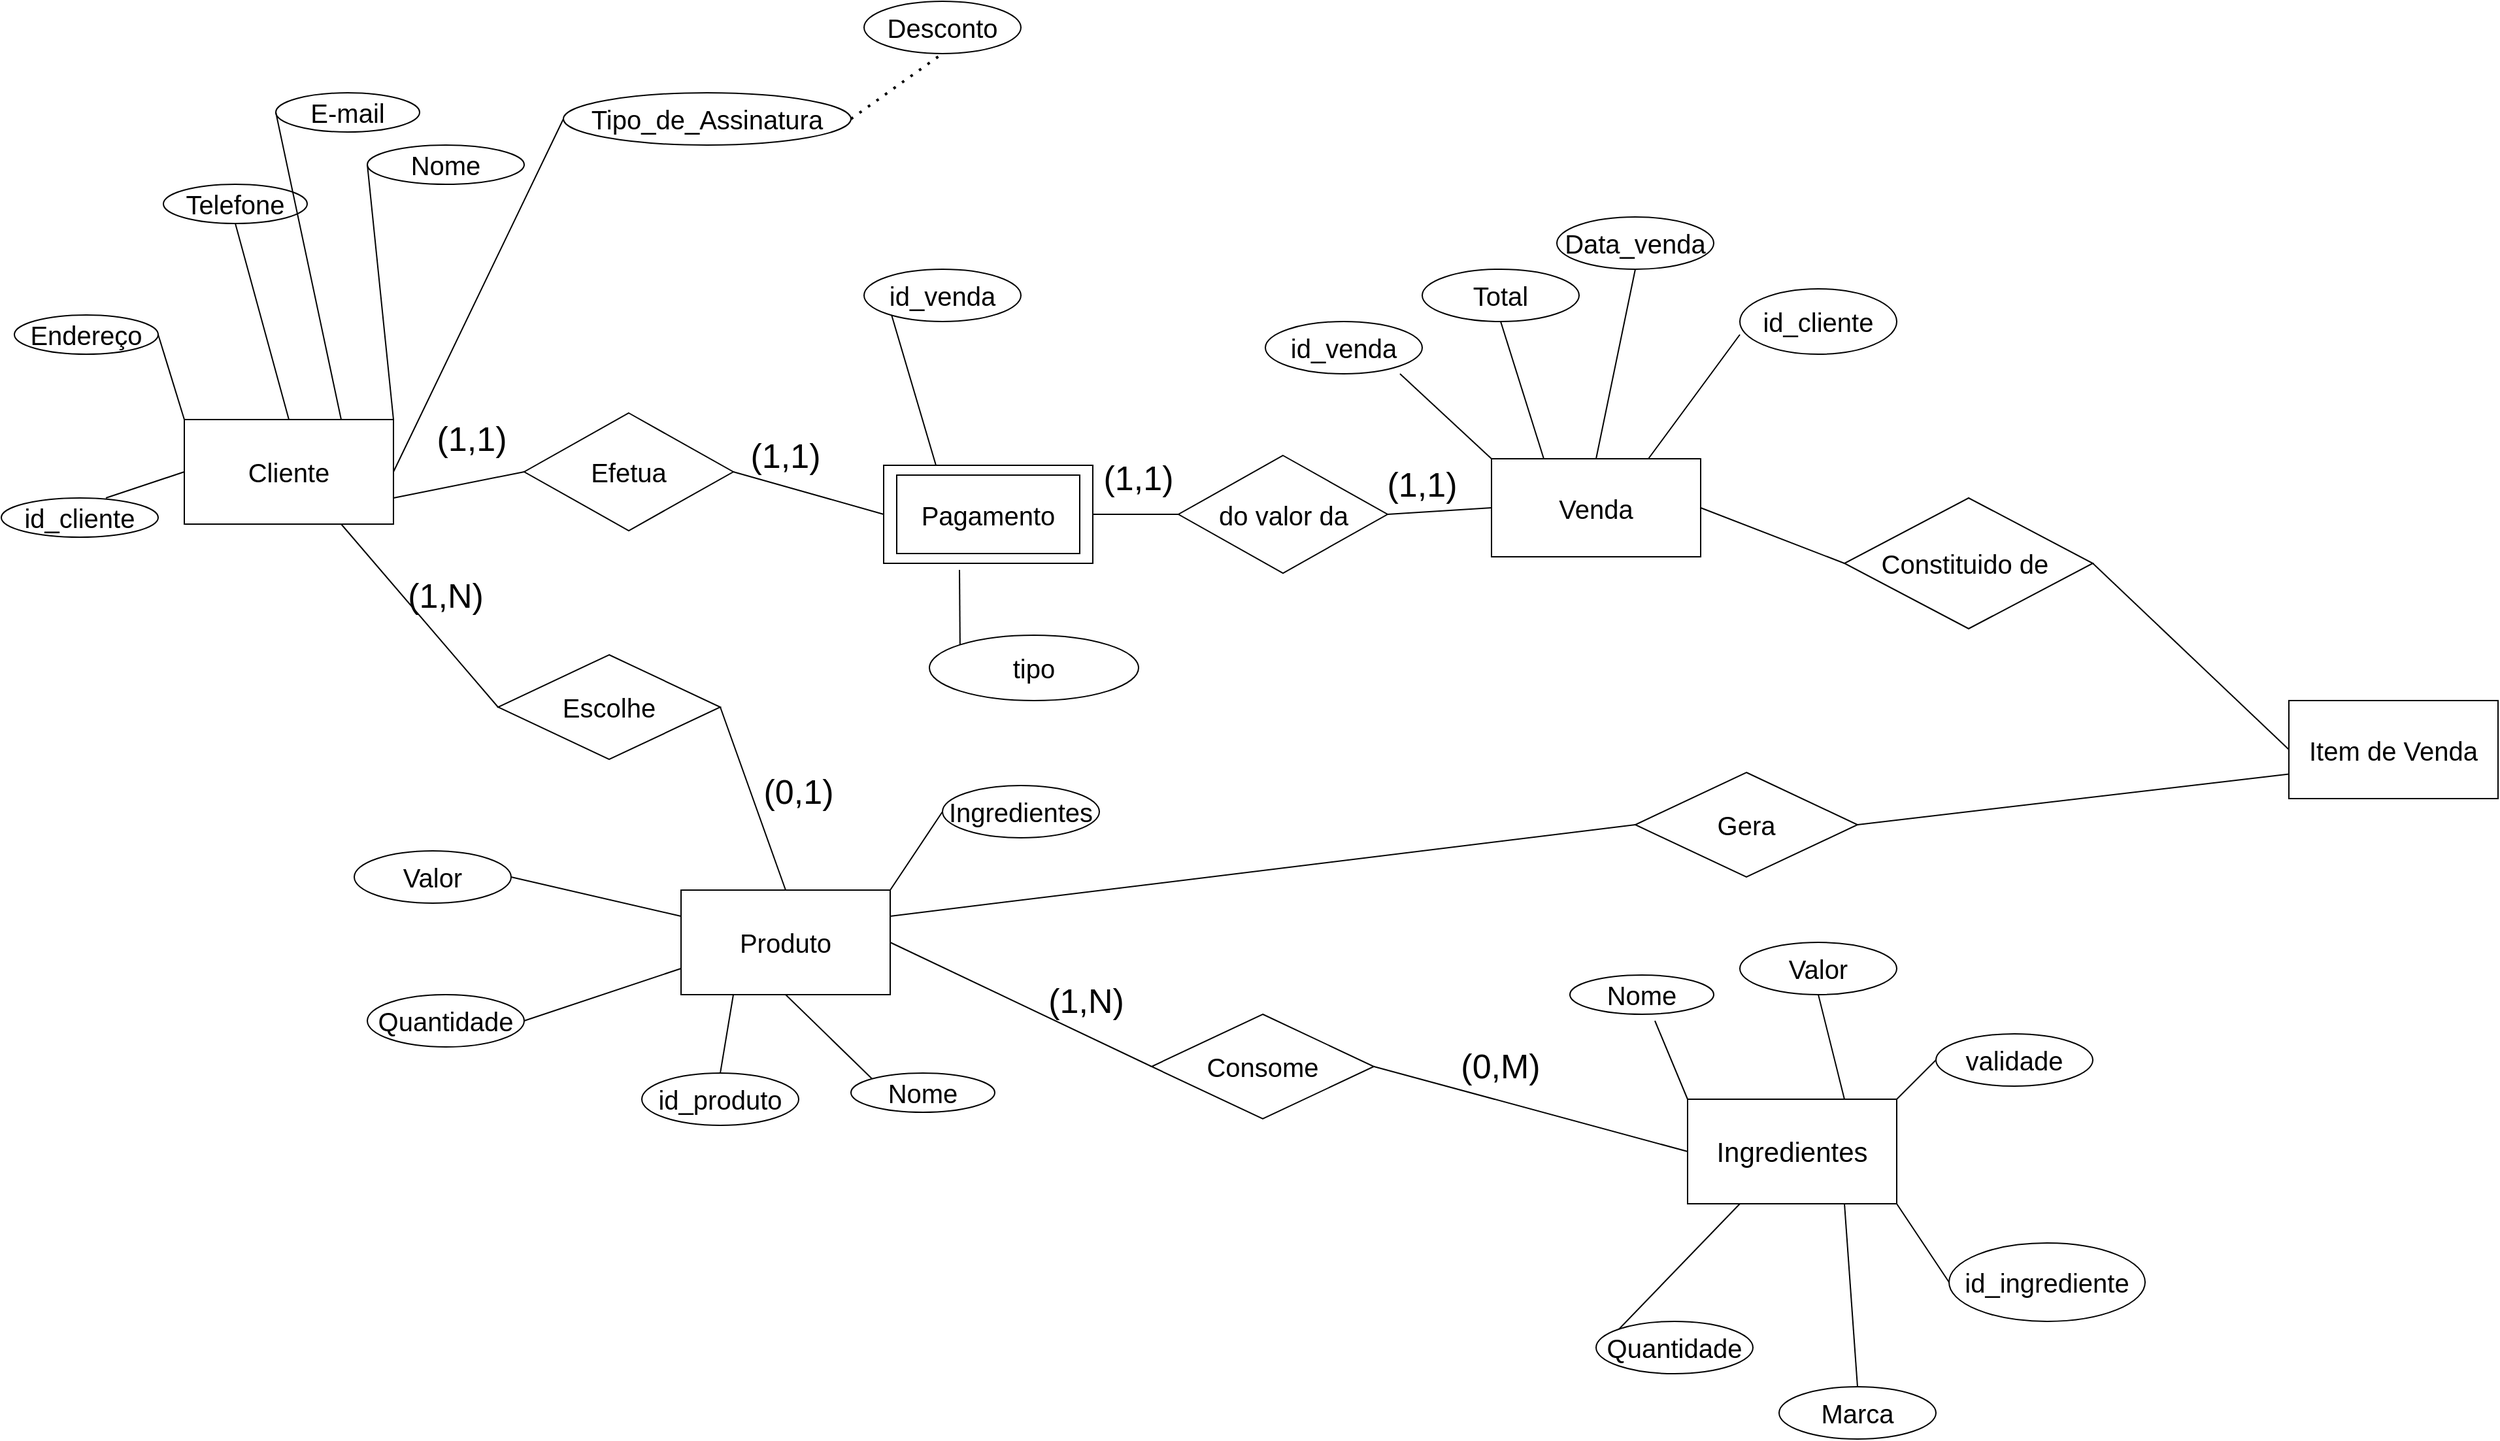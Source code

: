 <mxfile version="24.7.5">
  <diagram name="Página-1" id="vJEMWnyEoqHbHypD12Wy">
    <mxGraphModel dx="1956" dy="2382" grid="1" gridSize="10" guides="1" tooltips="1" connect="1" arrows="1" fold="1" page="1" pageScale="1" pageWidth="827" pageHeight="1169" math="0" shadow="0">
      <root>
        <mxCell id="0" />
        <mxCell id="1" parent="0" />
        <mxCell id="2FXXEjFqD5Uwn6YSj8MS-2" value="&lt;font style=&quot;font-size: 20px;&quot;&gt;Produto&lt;/font&gt;" style="rounded=0;whiteSpace=wrap;html=1;" parent="1" vertex="1">
          <mxGeometry x="700" y="560" width="160" height="80" as="geometry" />
        </mxCell>
        <mxCell id="2FXXEjFqD5Uwn6YSj8MS-3" value="&lt;span style=&quot;font-size: 21px;&quot;&gt;Ingredientes&lt;/span&gt;" style="rounded=0;whiteSpace=wrap;html=1;" parent="1" vertex="1">
          <mxGeometry x="1470" y="720" width="160" height="80" as="geometry" />
        </mxCell>
        <mxCell id="2FXXEjFqD5Uwn6YSj8MS-7" value="&lt;font style=&quot;font-size: 20px;&quot;&gt;Cliente&lt;/font&gt;" style="rounded=0;whiteSpace=wrap;html=1;" parent="1" vertex="1">
          <mxGeometry x="320" y="200" width="160" height="80" as="geometry" />
        </mxCell>
        <mxCell id="2FXXEjFqD5Uwn6YSj8MS-8" value="&lt;font style=&quot;font-size: 20px;&quot;&gt;Escolhe&lt;/font&gt;" style="rhombus;whiteSpace=wrap;html=1;" parent="1" vertex="1">
          <mxGeometry x="560" y="380" width="170" height="80" as="geometry" />
        </mxCell>
        <mxCell id="2FXXEjFqD5Uwn6YSj8MS-9" value="&lt;font style=&quot;font-size: 20px;&quot;&gt;Consome&lt;/font&gt;" style="rhombus;whiteSpace=wrap;html=1;" parent="1" vertex="1">
          <mxGeometry x="1060" y="655" width="170" height="80" as="geometry" />
        </mxCell>
        <mxCell id="2FXXEjFqD5Uwn6YSj8MS-18" value="&lt;font style=&quot;font-size: 20px;&quot;&gt;Nome&lt;/font&gt;" style="ellipse;whiteSpace=wrap;html=1;" parent="1" vertex="1">
          <mxGeometry x="460" y="-10" width="120" height="30" as="geometry" />
        </mxCell>
        <mxCell id="2FXXEjFqD5Uwn6YSj8MS-21" value="&lt;font style=&quot;font-size: 20px;&quot;&gt;id_cliente&lt;/font&gt;" style="ellipse;whiteSpace=wrap;html=1;" parent="1" vertex="1">
          <mxGeometry x="180" y="260" width="120" height="30" as="geometry" />
        </mxCell>
        <mxCell id="2FXXEjFqD5Uwn6YSj8MS-23" value="&lt;span style=&quot;font-size: 20px;&quot;&gt;Tipo_de_Assinatura&lt;/span&gt;" style="ellipse;whiteSpace=wrap;html=1;" parent="1" vertex="1">
          <mxGeometry x="610" y="-50" width="220" height="40" as="geometry" />
        </mxCell>
        <mxCell id="2FXXEjFqD5Uwn6YSj8MS-25" value="&lt;font style=&quot;font-size: 20px;&quot;&gt;E-mail&lt;/font&gt;" style="ellipse;whiteSpace=wrap;html=1;" parent="1" vertex="1">
          <mxGeometry x="390" y="-50" width="110" height="30" as="geometry" />
        </mxCell>
        <mxCell id="2FXXEjFqD5Uwn6YSj8MS-27" value="&lt;font style=&quot;font-size: 20px;&quot;&gt;Telefone&lt;/font&gt;" style="ellipse;whiteSpace=wrap;html=1;" parent="1" vertex="1">
          <mxGeometry x="304" y="20" width="110" height="30" as="geometry" />
        </mxCell>
        <mxCell id="2FXXEjFqD5Uwn6YSj8MS-30" value="&lt;font style=&quot;font-size: 20px;&quot;&gt;Nome&lt;/font&gt;" style="ellipse;whiteSpace=wrap;html=1;" parent="1" vertex="1">
          <mxGeometry x="1380" y="625" width="110" height="30" as="geometry" />
        </mxCell>
        <mxCell id="2FXXEjFqD5Uwn6YSj8MS-32" value="&lt;font style=&quot;font-size: 20px;&quot;&gt;id_ingrediente&lt;/font&gt;" style="ellipse;whiteSpace=wrap;html=1;" parent="1" vertex="1">
          <mxGeometry x="1670" y="830" width="150" height="60" as="geometry" />
        </mxCell>
        <mxCell id="2FXXEjFqD5Uwn6YSj8MS-35" value="&lt;font style=&quot;font-size: 20px;&quot;&gt;id_produto&lt;/font&gt;" style="ellipse;whiteSpace=wrap;html=1;" parent="1" vertex="1">
          <mxGeometry x="670" y="700" width="120" height="40" as="geometry" />
        </mxCell>
        <mxCell id="2FXXEjFqD5Uwn6YSj8MS-37" value="&lt;font style=&quot;font-size: 20px;&quot;&gt;Nome&lt;/font&gt;" style="ellipse;whiteSpace=wrap;html=1;" parent="1" vertex="1">
          <mxGeometry x="830" y="700" width="110" height="30" as="geometry" />
        </mxCell>
        <mxCell id="2FXXEjFqD5Uwn6YSj8MS-39" value="&lt;font style=&quot;font-size: 20px;&quot;&gt;Quantidade&lt;/font&gt;" style="ellipse;whiteSpace=wrap;html=1;" parent="1" vertex="1">
          <mxGeometry x="1400" y="890" width="120" height="40" as="geometry" />
        </mxCell>
        <mxCell id="2FXXEjFqD5Uwn6YSj8MS-41" value="&lt;font style=&quot;font-size: 20px;&quot;&gt;Marca&lt;/font&gt;" style="ellipse;whiteSpace=wrap;html=1;" parent="1" vertex="1">
          <mxGeometry x="1540" y="940" width="120" height="40" as="geometry" />
        </mxCell>
        <mxCell id="2FXXEjFqD5Uwn6YSj8MS-43" value="&lt;font style=&quot;font-size: 20px;&quot;&gt;Quantidade&lt;/font&gt;" style="ellipse;whiteSpace=wrap;html=1;" parent="1" vertex="1">
          <mxGeometry x="460" y="640" width="120" height="40" as="geometry" />
        </mxCell>
        <mxCell id="2FXXEjFqD5Uwn6YSj8MS-45" value="&lt;font style=&quot;font-size: 20px;&quot;&gt;Valor&lt;/font&gt;" style="ellipse;whiteSpace=wrap;html=1;" parent="1" vertex="1">
          <mxGeometry x="450" y="530" width="120" height="40" as="geometry" />
        </mxCell>
        <mxCell id="2FXXEjFqD5Uwn6YSj8MS-47" value="&lt;font style=&quot;font-size: 20px;&quot;&gt;Valor&lt;/font&gt;" style="ellipse;whiteSpace=wrap;html=1;" parent="1" vertex="1">
          <mxGeometry x="1510" y="600" width="120" height="40" as="geometry" />
        </mxCell>
        <mxCell id="2FXXEjFqD5Uwn6YSj8MS-49" value="&lt;font style=&quot;font-size: 20px;&quot;&gt;Ingredientes&lt;/font&gt;" style="ellipse;whiteSpace=wrap;html=1;" parent="1" vertex="1">
          <mxGeometry x="900" y="480" width="120" height="40" as="geometry" />
        </mxCell>
        <mxCell id="2FXXEjFqD5Uwn6YSj8MS-52" value="&lt;font style=&quot;font-size: 20px;&quot;&gt;Desconto&lt;/font&gt;" style="ellipse;whiteSpace=wrap;html=1;" parent="1" vertex="1">
          <mxGeometry x="840" y="-120" width="120" height="40" as="geometry" />
        </mxCell>
        <mxCell id="2FXXEjFqD5Uwn6YSj8MS-70" value="" style="endArrow=none;html=1;rounded=0;exitX=0.75;exitY=0;exitDx=0;exitDy=0;entryX=0.5;entryY=1;entryDx=0;entryDy=0;" parent="1" source="2FXXEjFqD5Uwn6YSj8MS-3" edge="1">
          <mxGeometry width="50" height="50" relative="1" as="geometry">
            <mxPoint x="1780" y="660" as="sourcePoint" />
            <mxPoint x="1570" y="640" as="targetPoint" />
          </mxGeometry>
        </mxCell>
        <mxCell id="2FXXEjFqD5Uwn6YSj8MS-71" value="" style="endArrow=none;html=1;rounded=0;exitX=0;exitY=0;exitDx=0;exitDy=0;entryX=0.5;entryY=1;entryDx=0;entryDy=0;" parent="1" source="2FXXEjFqD5Uwn6YSj8MS-3" edge="1">
          <mxGeometry width="50" height="50" relative="1" as="geometry">
            <mxPoint x="1590" y="730" as="sourcePoint" />
            <mxPoint x="1445" y="660" as="targetPoint" />
          </mxGeometry>
        </mxCell>
        <mxCell id="2FXXEjFqD5Uwn6YSj8MS-72" value="" style="endArrow=none;html=1;rounded=0;exitX=1;exitY=1;exitDx=0;exitDy=0;entryX=0;entryY=0.5;entryDx=0;entryDy=0;" parent="1" source="2FXXEjFqD5Uwn6YSj8MS-3" target="2FXXEjFqD5Uwn6YSj8MS-32" edge="1">
          <mxGeometry width="50" height="50" relative="1" as="geometry">
            <mxPoint x="1470" y="730" as="sourcePoint" />
            <mxPoint x="1455" y="670" as="targetPoint" />
          </mxGeometry>
        </mxCell>
        <mxCell id="2FXXEjFqD5Uwn6YSj8MS-73" value="" style="endArrow=none;html=1;rounded=0;exitX=0.25;exitY=1;exitDx=0;exitDy=0;entryX=0;entryY=0;entryDx=0;entryDy=0;" parent="1" source="2FXXEjFqD5Uwn6YSj8MS-3" target="2FXXEjFqD5Uwn6YSj8MS-39" edge="1">
          <mxGeometry width="50" height="50" relative="1" as="geometry">
            <mxPoint x="1470" y="770" as="sourcePoint" />
            <mxPoint x="1400" y="863" as="targetPoint" />
          </mxGeometry>
        </mxCell>
        <mxCell id="2FXXEjFqD5Uwn6YSj8MS-74" value="" style="endArrow=none;html=1;rounded=0;exitX=0.75;exitY=1;exitDx=0;exitDy=0;entryX=0.5;entryY=0;entryDx=0;entryDy=0;" parent="1" source="2FXXEjFqD5Uwn6YSj8MS-3" edge="1">
          <mxGeometry width="50" height="50" relative="1" as="geometry">
            <mxPoint x="1510" y="810" as="sourcePoint" />
            <mxPoint x="1600" y="940" as="targetPoint" />
          </mxGeometry>
        </mxCell>
        <mxCell id="2FXXEjFqD5Uwn6YSj8MS-75" value="" style="endArrow=none;html=1;rounded=0;exitX=0.5;exitY=0;exitDx=0;exitDy=0;entryX=0.25;entryY=1;entryDx=0;entryDy=0;" parent="1" source="2FXXEjFqD5Uwn6YSj8MS-35" target="2FXXEjFqD5Uwn6YSj8MS-2" edge="1">
          <mxGeometry width="50" height="50" relative="1" as="geometry">
            <mxPoint x="780" y="730" as="sourcePoint" />
            <mxPoint x="740" y="650" as="targetPoint" />
          </mxGeometry>
        </mxCell>
        <mxCell id="2FXXEjFqD5Uwn6YSj8MS-76" value="" style="endArrow=none;html=1;rounded=0;exitX=0;exitY=0;exitDx=0;exitDy=0;entryX=0.5;entryY=1;entryDx=0;entryDy=0;" parent="1" source="2FXXEjFqD5Uwn6YSj8MS-37" target="2FXXEjFqD5Uwn6YSj8MS-2" edge="1">
          <mxGeometry width="50" height="50" relative="1" as="geometry">
            <mxPoint x="740" y="710" as="sourcePoint" />
            <mxPoint x="750" y="650" as="targetPoint" />
          </mxGeometry>
        </mxCell>
        <mxCell id="2FXXEjFqD5Uwn6YSj8MS-77" value="" style="endArrow=none;html=1;rounded=0;exitX=1;exitY=0.5;exitDx=0;exitDy=0;entryX=0;entryY=0.75;entryDx=0;entryDy=0;" parent="1" target="2FXXEjFqD5Uwn6YSj8MS-2" edge="1">
          <mxGeometry width="50" height="50" relative="1" as="geometry">
            <mxPoint x="580" y="660" as="sourcePoint" />
            <mxPoint x="760" y="660" as="targetPoint" />
          </mxGeometry>
        </mxCell>
        <mxCell id="2FXXEjFqD5Uwn6YSj8MS-78" value="" style="endArrow=none;html=1;rounded=0;exitX=1;exitY=0.5;exitDx=0;exitDy=0;entryX=0;entryY=0.25;entryDx=0;entryDy=0;" parent="1" target="2FXXEjFqD5Uwn6YSj8MS-2" edge="1">
          <mxGeometry width="50" height="50" relative="1" as="geometry">
            <mxPoint x="570.0" y="550" as="sourcePoint" />
            <mxPoint x="770" y="670" as="targetPoint" />
          </mxGeometry>
        </mxCell>
        <mxCell id="2FXXEjFqD5Uwn6YSj8MS-79" value="" style="endArrow=none;html=1;rounded=0;exitX=0;exitY=0.5;exitDx=0;exitDy=0;entryX=1;entryY=0;entryDx=0;entryDy=0;" parent="1" source="2FXXEjFqD5Uwn6YSj8MS-49" target="2FXXEjFqD5Uwn6YSj8MS-2" edge="1">
          <mxGeometry width="50" height="50" relative="1" as="geometry">
            <mxPoint x="770" y="740" as="sourcePoint" />
            <mxPoint x="780" y="680" as="targetPoint" />
          </mxGeometry>
        </mxCell>
        <mxCell id="2FXXEjFqD5Uwn6YSj8MS-80" value="" style="endArrow=none;html=1;rounded=0;exitX=1;exitY=0;exitDx=0;exitDy=0;entryX=0;entryY=0.5;entryDx=0;entryDy=0;" parent="1" source="2FXXEjFqD5Uwn6YSj8MS-7" target="2FXXEjFqD5Uwn6YSj8MS-18" edge="1">
          <mxGeometry width="50" height="50" relative="1" as="geometry">
            <mxPoint x="610" y="240" as="sourcePoint" />
            <mxPoint x="660" y="190" as="targetPoint" />
          </mxGeometry>
        </mxCell>
        <mxCell id="2FXXEjFqD5Uwn6YSj8MS-82" value="" style="endArrow=none;html=1;rounded=0;exitX=0.75;exitY=0;exitDx=0;exitDy=0;entryX=0;entryY=0.5;entryDx=0;entryDy=0;" parent="1" source="2FXXEjFqD5Uwn6YSj8MS-7" target="2FXXEjFqD5Uwn6YSj8MS-25" edge="1">
          <mxGeometry width="50" height="50" relative="1" as="geometry">
            <mxPoint x="490" y="210" as="sourcePoint" />
            <mxPoint x="590" y="185" as="targetPoint" />
          </mxGeometry>
        </mxCell>
        <mxCell id="2FXXEjFqD5Uwn6YSj8MS-83" value="" style="endArrow=none;html=1;rounded=0;exitX=0.5;exitY=0;exitDx=0;exitDy=0;entryX=0.5;entryY=1;entryDx=0;entryDy=0;" parent="1" source="2FXXEjFqD5Uwn6YSj8MS-7" target="2FXXEjFqD5Uwn6YSj8MS-27" edge="1">
          <mxGeometry width="50" height="50" relative="1" as="geometry">
            <mxPoint x="500" y="220" as="sourcePoint" />
            <mxPoint x="410" y="110" as="targetPoint" />
          </mxGeometry>
        </mxCell>
        <mxCell id="2FXXEjFqD5Uwn6YSj8MS-84" value="" style="endArrow=none;html=1;rounded=0;exitX=1;exitY=0.5;exitDx=0;exitDy=0;entryX=0;entryY=0.5;entryDx=0;entryDy=0;" parent="1" source="2FXXEjFqD5Uwn6YSj8MS-7" target="2FXXEjFqD5Uwn6YSj8MS-23" edge="1">
          <mxGeometry width="50" height="50" relative="1" as="geometry">
            <mxPoint x="510" y="230" as="sourcePoint" />
            <mxPoint x="280" y="160" as="targetPoint" />
          </mxGeometry>
        </mxCell>
        <mxCell id="2FXXEjFqD5Uwn6YSj8MS-85" value="" style="endArrow=none;html=1;rounded=0;exitX=0;exitY=0.5;exitDx=0;exitDy=0;" parent="1" source="2FXXEjFqD5Uwn6YSj8MS-7" edge="1">
          <mxGeometry width="50" height="50" relative="1" as="geometry">
            <mxPoint x="520" y="240" as="sourcePoint" />
            <mxPoint x="260" y="260" as="targetPoint" />
          </mxGeometry>
        </mxCell>
        <mxCell id="2FXXEjFqD5Uwn6YSj8MS-86" value="" style="endArrow=none;dashed=1;html=1;dashPattern=1 3;strokeWidth=2;rounded=0;exitX=1;exitY=0.5;exitDx=0;exitDy=0;entryX=0.5;entryY=1;entryDx=0;entryDy=0;" parent="1" source="2FXXEjFqD5Uwn6YSj8MS-23" target="2FXXEjFqD5Uwn6YSj8MS-52" edge="1">
          <mxGeometry width="50" height="50" relative="1" as="geometry">
            <mxPoint x="410" y="390" as="sourcePoint" />
            <mxPoint x="460" y="340" as="targetPoint" />
          </mxGeometry>
        </mxCell>
        <mxCell id="2FXXEjFqD5Uwn6YSj8MS-87" value="&lt;span style=&quot;font-size: 20px;&quot;&gt;validade&lt;/span&gt;" style="ellipse;whiteSpace=wrap;html=1;" parent="1" vertex="1">
          <mxGeometry x="1660" y="670" width="120" height="40" as="geometry" />
        </mxCell>
        <mxCell id="2FXXEjFqD5Uwn6YSj8MS-88" value="" style="endArrow=none;html=1;rounded=0;exitX=1;exitY=0;exitDx=0;exitDy=0;entryX=0;entryY=0.5;entryDx=0;entryDy=0;" parent="1" source="2FXXEjFqD5Uwn6YSj8MS-3" target="2FXXEjFqD5Uwn6YSj8MS-87" edge="1">
          <mxGeometry width="50" height="50" relative="1" as="geometry">
            <mxPoint x="1470" y="770" as="sourcePoint" />
            <mxPoint x="1380.0" y="710" as="targetPoint" />
          </mxGeometry>
        </mxCell>
        <mxCell id="2FXXEjFqD5Uwn6YSj8MS-89" value="&lt;span style=&quot;font-size: 20px;&quot;&gt;Endereço&lt;/span&gt;" style="ellipse;whiteSpace=wrap;html=1;" parent="1" vertex="1">
          <mxGeometry x="190" y="120" width="110" height="30" as="geometry" />
        </mxCell>
        <mxCell id="2FXXEjFqD5Uwn6YSj8MS-90" value="" style="endArrow=none;html=1;rounded=0;exitX=0;exitY=0;exitDx=0;exitDy=0;entryX=1;entryY=0.5;entryDx=0;entryDy=0;" parent="1" source="2FXXEjFqD5Uwn6YSj8MS-7" target="2FXXEjFqD5Uwn6YSj8MS-89" edge="1">
          <mxGeometry width="50" height="50" relative="1" as="geometry">
            <mxPoint x="410" y="210" as="sourcePoint" />
            <mxPoint x="420" y="120" as="targetPoint" />
          </mxGeometry>
        </mxCell>
        <mxCell id="2FXXEjFqD5Uwn6YSj8MS-92" value="&lt;font style=&quot;font-size: 20px;&quot;&gt;Venda&lt;/font&gt;" style="rounded=0;whiteSpace=wrap;html=1;" parent="1" vertex="1">
          <mxGeometry x="1320" y="230" width="160" height="75" as="geometry" />
        </mxCell>
        <mxCell id="zRSC-BOtXgD7wjb17peZ-1" value="&lt;font style=&quot;font-size: 20px;&quot;&gt;Data_venda&lt;/font&gt;" style="ellipse;whiteSpace=wrap;html=1;" parent="1" vertex="1">
          <mxGeometry x="1370" y="45" width="120" height="40" as="geometry" />
        </mxCell>
        <mxCell id="zRSC-BOtXgD7wjb17peZ-2" value="&lt;font style=&quot;font-size: 20px;&quot;&gt;Total&lt;/font&gt;" style="ellipse;whiteSpace=wrap;html=1;" parent="1" vertex="1">
          <mxGeometry x="1267" y="85" width="120" height="40" as="geometry" />
        </mxCell>
        <mxCell id="zRSC-BOtXgD7wjb17peZ-3" value="&lt;font style=&quot;font-size: 20px;&quot;&gt;id_venda&lt;/font&gt;" style="ellipse;whiteSpace=wrap;html=1;" parent="1" vertex="1">
          <mxGeometry x="1147" y="125" width="120" height="40" as="geometry" />
        </mxCell>
        <mxCell id="zRSC-BOtXgD7wjb17peZ-11" value="&lt;font style=&quot;font-size: 20px;&quot;&gt;id_cliente&lt;/font&gt;" style="ellipse;whiteSpace=wrap;html=1;" parent="1" vertex="1">
          <mxGeometry x="1510" y="100" width="120" height="50" as="geometry" />
        </mxCell>
        <mxCell id="zRSC-BOtXgD7wjb17peZ-23" value="&lt;font style=&quot;font-size: 20px;&quot;&gt;Efetua&lt;/font&gt;" style="rhombus;whiteSpace=wrap;html=1;" parent="1" vertex="1">
          <mxGeometry x="580" y="195" width="160" height="90" as="geometry" />
        </mxCell>
        <mxCell id="zRSC-BOtXgD7wjb17peZ-27" value="&lt;font style=&quot;font-size: 20px;&quot;&gt;Gera&lt;/font&gt;" style="rhombus;whiteSpace=wrap;html=1;" parent="1" vertex="1">
          <mxGeometry x="1430" y="470" width="170" height="80" as="geometry" />
        </mxCell>
        <mxCell id="zRSC-BOtXgD7wjb17peZ-30" value="" style="endArrow=none;html=1;rounded=0;exitX=0;exitY=0;exitDx=0;exitDy=0;entryX=0.5;entryY=1;entryDx=0;entryDy=0;" parent="1" source="2FXXEjFqD5Uwn6YSj8MS-92" edge="1">
          <mxGeometry width="50" height="50" relative="1" as="geometry">
            <mxPoint x="1050" y="225" as="sourcePoint" />
            <mxPoint x="1250.0" y="165" as="targetPoint" />
          </mxGeometry>
        </mxCell>
        <mxCell id="zRSC-BOtXgD7wjb17peZ-31" value="" style="endArrow=none;html=1;rounded=0;exitX=0.25;exitY=0;exitDx=0;exitDy=0;entryX=0.5;entryY=1;entryDx=0;entryDy=0;" parent="1" source="2FXXEjFqD5Uwn6YSj8MS-92" target="zRSC-BOtXgD7wjb17peZ-2" edge="1">
          <mxGeometry width="50" height="50" relative="1" as="geometry">
            <mxPoint x="1300" y="200" as="sourcePoint" />
            <mxPoint x="1260" y="175" as="targetPoint" />
          </mxGeometry>
        </mxCell>
        <mxCell id="zRSC-BOtXgD7wjb17peZ-32" value="" style="endArrow=none;html=1;rounded=0;exitX=0.5;exitY=0;exitDx=0;exitDy=0;entryX=0.5;entryY=1;entryDx=0;entryDy=0;" parent="1" source="2FXXEjFqD5Uwn6YSj8MS-92" target="zRSC-BOtXgD7wjb17peZ-1" edge="1">
          <mxGeometry width="50" height="50" relative="1" as="geometry">
            <mxPoint x="1310" y="210" as="sourcePoint" />
            <mxPoint x="1270" y="185" as="targetPoint" />
          </mxGeometry>
        </mxCell>
        <mxCell id="zRSC-BOtXgD7wjb17peZ-33" value="" style="endArrow=none;html=1;rounded=0;exitX=0.75;exitY=0;exitDx=0;exitDy=0;entryX=0.5;entryY=1;entryDx=0;entryDy=0;" parent="1" source="2FXXEjFqD5Uwn6YSj8MS-92" edge="1">
          <mxGeometry width="50" height="50" relative="1" as="geometry">
            <mxPoint x="1320" y="220" as="sourcePoint" />
            <mxPoint x="1510" y="135" as="targetPoint" />
          </mxGeometry>
        </mxCell>
        <mxCell id="lzSm2pYTbfIAcmbfj_6p-1" value="" style="endArrow=none;html=1;rounded=0;exitX=1;exitY=0.5;exitDx=0;exitDy=0;entryX=0;entryY=0.5;entryDx=0;entryDy=0;" edge="1" parent="1" source="2FXXEjFqD5Uwn6YSj8MS-9" target="2FXXEjFqD5Uwn6YSj8MS-3">
          <mxGeometry width="50" height="50" relative="1" as="geometry">
            <mxPoint x="1720" y="580" as="sourcePoint" />
            <mxPoint x="1570" y="760" as="targetPoint" />
            <Array as="points" />
          </mxGeometry>
        </mxCell>
        <mxCell id="lzSm2pYTbfIAcmbfj_6p-3" value="&lt;font style=&quot;font-size: 26px;&quot;&gt;(0,M)&lt;/font&gt;" style="text;html=1;align=center;verticalAlign=middle;whiteSpace=wrap;rounded=0;" vertex="1" parent="1">
          <mxGeometry x="1297" y="680" width="60" height="30" as="geometry" />
        </mxCell>
        <mxCell id="lzSm2pYTbfIAcmbfj_6p-4" value="" style="endArrow=none;html=1;rounded=0;exitX=1;exitY=0.5;exitDx=0;exitDy=0;entryX=0;entryY=0.5;entryDx=0;entryDy=0;" edge="1" parent="1" source="2FXXEjFqD5Uwn6YSj8MS-2" target="2FXXEjFqD5Uwn6YSj8MS-9">
          <mxGeometry width="50" height="50" relative="1" as="geometry">
            <mxPoint x="890" y="580" as="sourcePoint" />
            <mxPoint x="940" y="530" as="targetPoint" />
          </mxGeometry>
        </mxCell>
        <mxCell id="lzSm2pYTbfIAcmbfj_6p-5" value="&lt;font style=&quot;font-size: 26px;&quot;&gt;(1,N)&lt;/font&gt;" style="text;html=1;align=center;verticalAlign=middle;whiteSpace=wrap;rounded=0;" vertex="1" parent="1">
          <mxGeometry x="980" y="630" width="60" height="30" as="geometry" />
        </mxCell>
        <mxCell id="lzSm2pYTbfIAcmbfj_6p-7" value="&lt;font style=&quot;font-size: 20px;&quot;&gt;Item de Venda&lt;/font&gt;" style="rounded=0;whiteSpace=wrap;html=1;" vertex="1" parent="1">
          <mxGeometry x="1930" y="415" width="160" height="75" as="geometry" />
        </mxCell>
        <mxCell id="lzSm2pYTbfIAcmbfj_6p-8" value="" style="rounded=0;whiteSpace=wrap;html=1;" vertex="1" parent="1">
          <mxGeometry x="855" y="235" width="160" height="75" as="geometry" />
        </mxCell>
        <mxCell id="lzSm2pYTbfIAcmbfj_6p-11" value="&lt;font style=&quot;font-size: 20px;&quot;&gt;Constituido de&amp;nbsp;&lt;/font&gt;" style="rhombus;whiteSpace=wrap;html=1;" vertex="1" parent="1">
          <mxGeometry x="1590" y="260" width="190" height="100" as="geometry" />
        </mxCell>
        <mxCell id="lzSm2pYTbfIAcmbfj_6p-12" value="" style="endArrow=none;html=1;rounded=0;entryX=1;entryY=0.5;entryDx=0;entryDy=0;exitX=0;exitY=0.5;exitDx=0;exitDy=0;" edge="1" parent="1" source="lzSm2pYTbfIAcmbfj_6p-7" target="lzSm2pYTbfIAcmbfj_6p-11">
          <mxGeometry width="50" height="50" relative="1" as="geometry">
            <mxPoint x="1370" y="470" as="sourcePoint" />
            <mxPoint x="1420" y="420" as="targetPoint" />
          </mxGeometry>
        </mxCell>
        <mxCell id="lzSm2pYTbfIAcmbfj_6p-13" value="" style="endArrow=none;html=1;rounded=0;entryX=1;entryY=0.5;entryDx=0;entryDy=0;exitX=0;exitY=0.75;exitDx=0;exitDy=0;" edge="1" parent="1" source="lzSm2pYTbfIAcmbfj_6p-7" target="zRSC-BOtXgD7wjb17peZ-27">
          <mxGeometry width="50" height="50" relative="1" as="geometry">
            <mxPoint x="1840" y="348" as="sourcePoint" />
            <mxPoint x="1670" y="260" as="targetPoint" />
          </mxGeometry>
        </mxCell>
        <mxCell id="lzSm2pYTbfIAcmbfj_6p-14" value="" style="endArrow=none;html=1;rounded=0;exitX=0;exitY=0.5;exitDx=0;exitDy=0;entryX=1;entryY=0.25;entryDx=0;entryDy=0;" edge="1" parent="1" source="zRSC-BOtXgD7wjb17peZ-27" target="2FXXEjFqD5Uwn6YSj8MS-2">
          <mxGeometry width="50" height="50" relative="1" as="geometry">
            <mxPoint x="690" y="570" as="sourcePoint" />
            <mxPoint x="1010" y="800" as="targetPoint" />
          </mxGeometry>
        </mxCell>
        <mxCell id="lzSm2pYTbfIAcmbfj_6p-15" value="" style="endArrow=none;html=1;rounded=0;entryX=1;entryY=0.5;entryDx=0;entryDy=0;exitX=0;exitY=0.5;exitDx=0;exitDy=0;" edge="1" parent="1" source="lzSm2pYTbfIAcmbfj_6p-11" target="2FXXEjFqD5Uwn6YSj8MS-92">
          <mxGeometry width="50" height="50" relative="1" as="geometry">
            <mxPoint x="1840" y="366" as="sourcePoint" />
            <mxPoint x="1450" y="460" as="targetPoint" />
          </mxGeometry>
        </mxCell>
        <mxCell id="lzSm2pYTbfIAcmbfj_6p-17" value="" style="endArrow=none;html=1;rounded=0;entryX=1;entryY=0.5;entryDx=0;entryDy=0;exitX=0;exitY=0.5;exitDx=0;exitDy=0;" edge="1" parent="1" source="lzSm2pYTbfIAcmbfj_6p-8" target="zRSC-BOtXgD7wjb17peZ-23">
          <mxGeometry width="50" height="50" relative="1" as="geometry">
            <mxPoint x="1480" y="260" as="sourcePoint" />
            <mxPoint x="1344" y="258" as="targetPoint" />
          </mxGeometry>
        </mxCell>
        <mxCell id="lzSm2pYTbfIAcmbfj_6p-18" value="" style="endArrow=none;html=1;rounded=0;entryX=1;entryY=0.75;entryDx=0;entryDy=0;exitX=0;exitY=0.5;exitDx=0;exitDy=0;" edge="1" parent="1" source="zRSC-BOtXgD7wjb17peZ-23" target="2FXXEjFqD5Uwn6YSj8MS-7">
          <mxGeometry width="50" height="50" relative="1" as="geometry">
            <mxPoint x="1490" y="270" as="sourcePoint" />
            <mxPoint x="1354" y="268" as="targetPoint" />
          </mxGeometry>
        </mxCell>
        <mxCell id="lzSm2pYTbfIAcmbfj_6p-20" value="&lt;font style=&quot;font-size: 20px;&quot;&gt;do valor da&lt;/font&gt;" style="rhombus;whiteSpace=wrap;html=1;" vertex="1" parent="1">
          <mxGeometry x="1080.5" y="227.5" width="160" height="90" as="geometry" />
        </mxCell>
        <mxCell id="lzSm2pYTbfIAcmbfj_6p-22" value="" style="endArrow=none;html=1;rounded=0;exitX=1;exitY=0.5;exitDx=0;exitDy=0;entryX=0;entryY=0.5;entryDx=0;entryDy=0;" edge="1" parent="1" source="lzSm2pYTbfIAcmbfj_6p-8" target="lzSm2pYTbfIAcmbfj_6p-20">
          <mxGeometry width="50" height="50" relative="1" as="geometry">
            <mxPoint x="1120" y="420" as="sourcePoint" />
            <mxPoint x="1170" y="370" as="targetPoint" />
          </mxGeometry>
        </mxCell>
        <mxCell id="lzSm2pYTbfIAcmbfj_6p-23" value="" style="endArrow=none;html=1;rounded=0;exitX=1;exitY=0.5;exitDx=0;exitDy=0;entryX=0;entryY=0.5;entryDx=0;entryDy=0;" edge="1" parent="1" source="lzSm2pYTbfIAcmbfj_6p-20" target="2FXXEjFqD5Uwn6YSj8MS-92">
          <mxGeometry width="50" height="50" relative="1" as="geometry">
            <mxPoint x="975" y="248" as="sourcePoint" />
            <mxPoint x="1080" y="285" as="targetPoint" />
          </mxGeometry>
        </mxCell>
        <mxCell id="lzSm2pYTbfIAcmbfj_6p-24" value="" style="endArrow=none;html=1;rounded=0;exitX=0.75;exitY=1;exitDx=0;exitDy=0;entryX=0;entryY=0.5;entryDx=0;entryDy=0;" edge="1" parent="1" source="2FXXEjFqD5Uwn6YSj8MS-7" target="2FXXEjFqD5Uwn6YSj8MS-8">
          <mxGeometry width="50" height="50" relative="1" as="geometry">
            <mxPoint x="1120" y="420" as="sourcePoint" />
            <mxPoint x="1170" y="370" as="targetPoint" />
          </mxGeometry>
        </mxCell>
        <mxCell id="lzSm2pYTbfIAcmbfj_6p-25" value="" style="endArrow=none;html=1;rounded=0;exitX=1;exitY=0.5;exitDx=0;exitDy=0;entryX=0.5;entryY=0;entryDx=0;entryDy=0;" edge="1" parent="1" source="2FXXEjFqD5Uwn6YSj8MS-8" target="2FXXEjFqD5Uwn6YSj8MS-2">
          <mxGeometry width="50" height="50" relative="1" as="geometry">
            <mxPoint x="1120" y="420" as="sourcePoint" />
            <mxPoint x="1170" y="370" as="targetPoint" />
          </mxGeometry>
        </mxCell>
        <mxCell id="lzSm2pYTbfIAcmbfj_6p-28" value="" style="endArrow=none;html=1;rounded=0;exitX=0.25;exitY=0;exitDx=0;exitDy=0;entryX=0;entryY=1;entryDx=0;entryDy=0;" edge="1" parent="1" source="lzSm2pYTbfIAcmbfj_6p-8">
          <mxGeometry width="50" height="50" relative="1" as="geometry">
            <mxPoint x="1290" y="320" as="sourcePoint" />
            <mxPoint x="860.343" y="117.62" as="targetPoint" />
          </mxGeometry>
        </mxCell>
        <mxCell id="lzSm2pYTbfIAcmbfj_6p-30" value="&lt;font style=&quot;font-size: 20px;&quot;&gt;Pagamento&lt;/font&gt;" style="rounded=0;whiteSpace=wrap;html=1;" vertex="1" parent="1">
          <mxGeometry x="865" y="242.5" width="140" height="60" as="geometry" />
        </mxCell>
        <mxCell id="lzSm2pYTbfIAcmbfj_6p-31" value="&lt;font style=&quot;font-size: 20px;&quot;&gt;tipo&lt;/font&gt;" style="ellipse;whiteSpace=wrap;html=1;" vertex="1" parent="1">
          <mxGeometry x="890" y="365" width="160" height="50" as="geometry" />
        </mxCell>
        <mxCell id="lzSm2pYTbfIAcmbfj_6p-32" value="" style="endArrow=none;html=1;rounded=0;entryX=0;entryY=0;entryDx=0;entryDy=0;" edge="1" parent="1" target="lzSm2pYTbfIAcmbfj_6p-31">
          <mxGeometry width="50" height="50" relative="1" as="geometry">
            <mxPoint x="913" y="315" as="sourcePoint" />
            <mxPoint x="873" y="127" as="targetPoint" />
          </mxGeometry>
        </mxCell>
        <mxCell id="lzSm2pYTbfIAcmbfj_6p-33" value="&lt;font style=&quot;font-size: 20px;&quot;&gt;id_venda&lt;/font&gt;" style="ellipse;whiteSpace=wrap;html=1;" vertex="1" parent="1">
          <mxGeometry x="840" y="85" width="120" height="40" as="geometry" />
        </mxCell>
        <mxCell id="lzSm2pYTbfIAcmbfj_6p-34" value="&lt;font style=&quot;font-size: 26px;&quot;&gt;(1,N)&lt;/font&gt;" style="text;html=1;align=center;verticalAlign=middle;whiteSpace=wrap;rounded=0;" vertex="1" parent="1">
          <mxGeometry x="490" y="320" width="60" height="30" as="geometry" />
        </mxCell>
        <mxCell id="lzSm2pYTbfIAcmbfj_6p-35" value="&lt;font style=&quot;font-size: 26px;&quot;&gt;(0,1)&lt;/font&gt;" style="text;html=1;align=center;verticalAlign=middle;whiteSpace=wrap;rounded=0;" vertex="1" parent="1">
          <mxGeometry x="760" y="470" width="60" height="30" as="geometry" />
        </mxCell>
        <mxCell id="lzSm2pYTbfIAcmbfj_6p-36" value="&lt;font style=&quot;font-size: 26px;&quot;&gt;(1,1)&lt;/font&gt;" style="text;html=1;align=center;verticalAlign=middle;whiteSpace=wrap;rounded=0;" vertex="1" parent="1">
          <mxGeometry x="510" y="200" width="60" height="30" as="geometry" />
        </mxCell>
        <mxCell id="lzSm2pYTbfIAcmbfj_6p-37" value="&lt;font style=&quot;font-size: 26px;&quot;&gt;(1,1)&lt;/font&gt;" style="text;html=1;align=center;verticalAlign=middle;whiteSpace=wrap;rounded=0;" vertex="1" parent="1">
          <mxGeometry x="750" y="212.5" width="60" height="30" as="geometry" />
        </mxCell>
        <mxCell id="lzSm2pYTbfIAcmbfj_6p-41" value="&lt;font style=&quot;font-size: 26px;&quot;&gt;(1,1)&lt;/font&gt;" style="text;html=1;align=center;verticalAlign=middle;whiteSpace=wrap;rounded=0;" vertex="1" parent="1">
          <mxGeometry x="1020" y="230" width="60" height="30" as="geometry" />
        </mxCell>
        <mxCell id="lzSm2pYTbfIAcmbfj_6p-42" value="&lt;font style=&quot;font-size: 26px;&quot;&gt;(1,1)&lt;/font&gt;" style="text;html=1;align=center;verticalAlign=middle;whiteSpace=wrap;rounded=0;" vertex="1" parent="1">
          <mxGeometry x="1237" y="235" width="60" height="30" as="geometry" />
        </mxCell>
      </root>
    </mxGraphModel>
  </diagram>
</mxfile>
